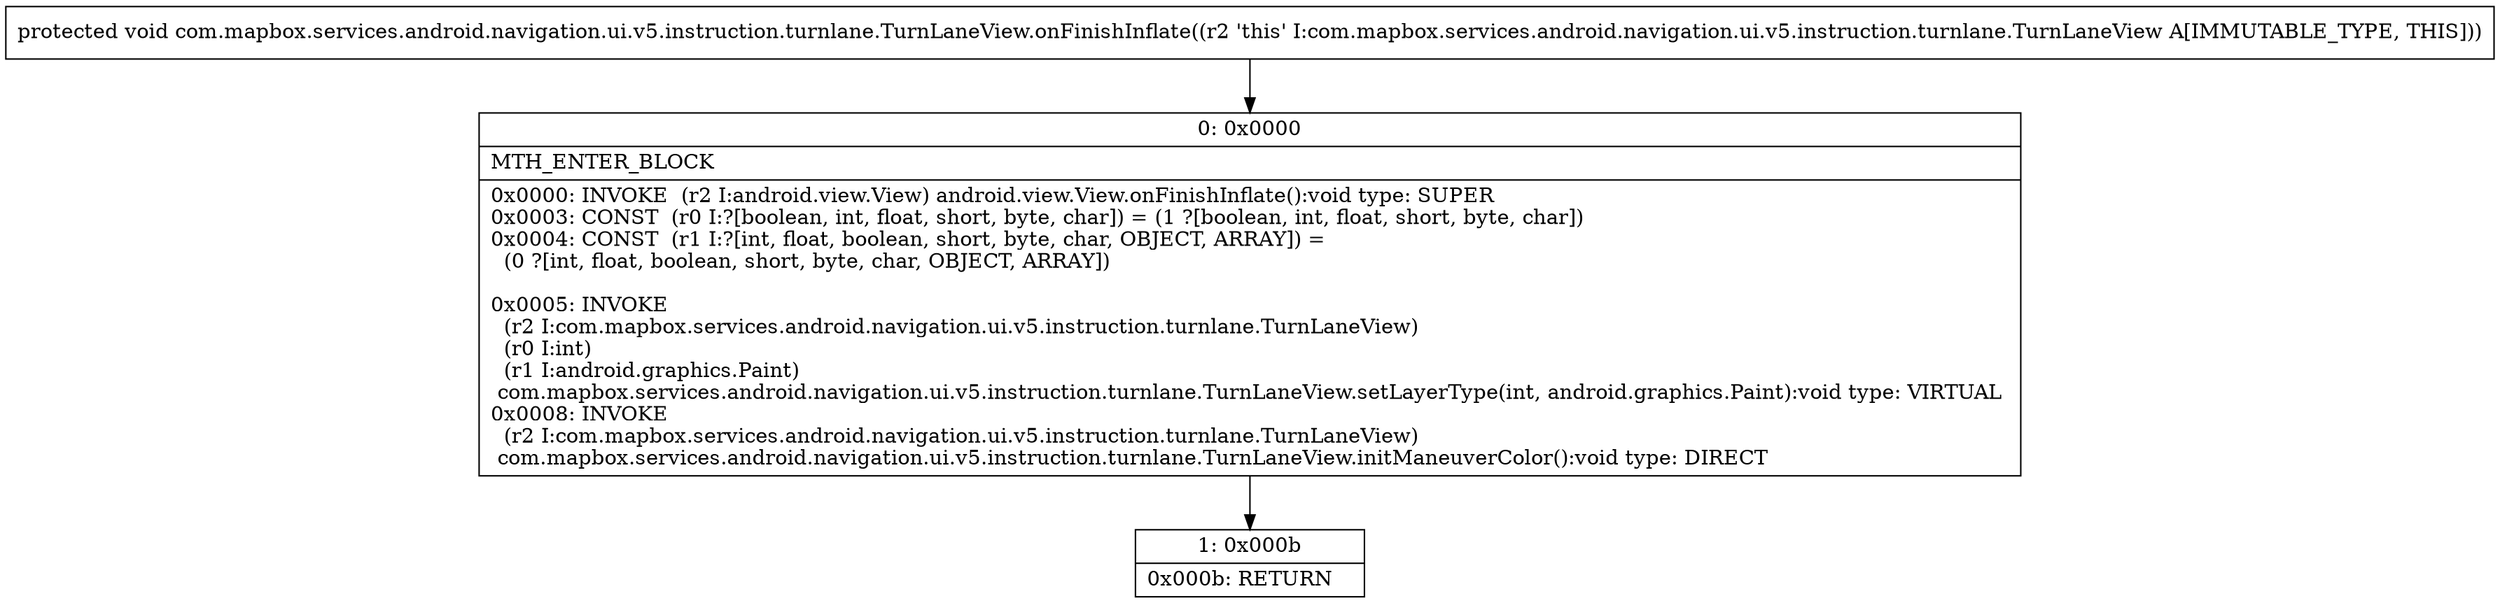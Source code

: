 digraph "CFG forcom.mapbox.services.android.navigation.ui.v5.instruction.turnlane.TurnLaneView.onFinishInflate()V" {
Node_0 [shape=record,label="{0\:\ 0x0000|MTH_ENTER_BLOCK\l|0x0000: INVOKE  (r2 I:android.view.View) android.view.View.onFinishInflate():void type: SUPER \l0x0003: CONST  (r0 I:?[boolean, int, float, short, byte, char]) = (1 ?[boolean, int, float, short, byte, char]) \l0x0004: CONST  (r1 I:?[int, float, boolean, short, byte, char, OBJECT, ARRAY]) = \l  (0 ?[int, float, boolean, short, byte, char, OBJECT, ARRAY])\l \l0x0005: INVOKE  \l  (r2 I:com.mapbox.services.android.navigation.ui.v5.instruction.turnlane.TurnLaneView)\l  (r0 I:int)\l  (r1 I:android.graphics.Paint)\l com.mapbox.services.android.navigation.ui.v5.instruction.turnlane.TurnLaneView.setLayerType(int, android.graphics.Paint):void type: VIRTUAL \l0x0008: INVOKE  \l  (r2 I:com.mapbox.services.android.navigation.ui.v5.instruction.turnlane.TurnLaneView)\l com.mapbox.services.android.navigation.ui.v5.instruction.turnlane.TurnLaneView.initManeuverColor():void type: DIRECT \l}"];
Node_1 [shape=record,label="{1\:\ 0x000b|0x000b: RETURN   \l}"];
MethodNode[shape=record,label="{protected void com.mapbox.services.android.navigation.ui.v5.instruction.turnlane.TurnLaneView.onFinishInflate((r2 'this' I:com.mapbox.services.android.navigation.ui.v5.instruction.turnlane.TurnLaneView A[IMMUTABLE_TYPE, THIS])) }"];
MethodNode -> Node_0;
Node_0 -> Node_1;
}

